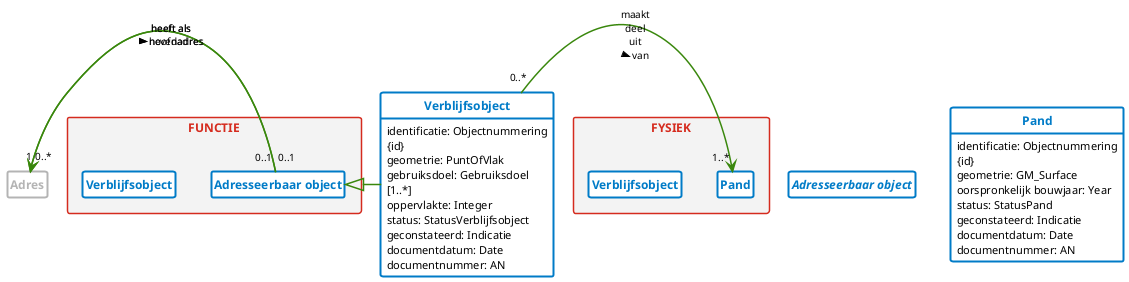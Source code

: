 @startuml

' --------v-v-v-v-v-v-v-v--------
' https://www.rijkshuisstijl.nl/organisatiespecifieke-richtlijnen/ministerie-van-binnenlandse-zaken-en-koninkrijksrelaties/deelidentiteit-kerndepartement-bzk
' https://www.rijkshuisstijl.nl/basiselementen/basiselementen-online/online-kleuren
'
' # Communicatiekleuren
' Het kerndepartement van BZK heeft uit het kleurenpalet van de rijkshuisstijl drie kleuren (elk met tint1 / tint2) gekozen:
' - Rijksoverheid hemelblauw #007bc7 (#b2d7ee/#d9ebf7)
' - Rijksoverheid rood #d52b1e (#f2bfbb/#f9dfdd)
' - Rijksoverheid groen #39870c (#c3dbb6/#e1eddb)
' Het gebruik van deze kleuren in combinatie met veel wit wordt gestimuleerd.
'
' # Tinten voor achtergrondkaders, grafieken en tabellen
' Voor achtergrondkaders, grafieken en tabellen kunnen 7 neutrale grijstinten of tinten van een communicatiekleur in stappen van 20% worden toegepast. Voor tekstachtergrond wordt grijstint1 of communicatiekleur tint2 aanbevolen om aan de contrasteisen voor een goede leesbaarheid te voldoen.
'
' Rijksoverheid grijs 1 #f3f3f3
' Rijksoverheid grijs 2 #e6e6e6
' Rijksoverheid grijs 3 #cccccc
' Rijksoverheid grijs 4 #b4b4b4
' Rijksoverheid grijs 5 #999999
' Rijksoverheid grijs 6 #696969
' Rijksoverheid grijs 7 #535353

' --------^-^-^-^-^-^-^-^--------

skinparam defaultFontColor black
skinparam defaultFontName Lucida Sans
skinparam defaultFontSize 11
skinparam defaultFontStyle normal
skinparam defaultMonospacedFontName Lucida Sans Typewriter
' skinparam defaultTextAlignment left
' skinparam lineType ortho
' skinparam lineType polyline
skinparam shadowing false
skinparam wrapWidth 165

skinparam class {
    ArrowColor #39870c
    ArrowFontSize 10
'     ArrowTextAlignment center
    ArrowThickness 1.5
'     AttributeFontColor #000000
    AttributeIconSize 0
    BackgroundColor #ffffff
    BorderColor #007bc7
    BorderThickness 2
    FontColor #007bc7
    FontSize 12
    FontStyle bold
'     StereotypeFontStyle italic
'     StereotypeFontColor #000000
}

skinparam class<<extern>> {
    AttributeFontColor #b4b4b4
    BorderColor #b4b4b4
    FontColor #b4b4b4
    StereotypeFontColor #b4b4b4
}

skinparam class<<vrijwillig>> {
    BorderThickness 1
    FontStyle normal
}

skinparam note {
    BackgroundColor #fdf6bb
    BorderColor #f9e11e
    FontColor #007bc7
}

skinparam package {
    BackgroundColor #f3f3f3
    BorderColor #d52b1e
    FontColor #d52b1e
    FontSize 12
    FontStyle bold
    Style rectangle
}

skinparam package<< subpackage >> {
    BackgroundColor #e6e6e6
    BorderColor #e6e6e6
    FontStyle normal
}

hide circle

hide empty members

hide stereotype

' hide AbstractObject


' =================================================================================================


' hide Waardelijsten

package "FUNCTIE" {
    class "Adresseerbaar object" {
    }
    class Verblijfsobject {
    }
}

package "FYSIEK" {
    class Pand {
    }
    class Verblijfsobject {
    }
}

"Adresseerbaar object" <|- Verblijfsobject
Verblijfsobject "0..*" -> "1..*" Pand : maakt\ndeel\nuit\nvan >
"Adresseerbaar object" "0..1" -left-> "1" Adres : heeft als\nhoofdadres >
"Adresseerbaar object" "0..1" -left-> "0..*" Adres : heeft als\nnevenadres >

abstract class "Adresseerbaar object" << Objecttype >>

class Adres << Objecttype >> << extern >> {
}

class Pand << Objecttype >> {
    identificatie: Objectnummering {id}
    geometrie: GM_Surface
    oorspronkelijk bouwjaar: Year
    status: StatusPand
    geconstateerd: Indicatie
    documentdatum: Date
    documentnummer: AN
}

class Verblijfsobject << Objecttype >> {
    identificatie: Objectnummering {id}
    geometrie: PuntOfVlak
    gebruiksdoel: Gebruiksdoel [1..*]
    oppervlakte: Integer
    status: StatusVerblijfsobject
    geconstateerd: Indicatie
    documentdatum: Date
    documentnummer: AN
}

@enduml
